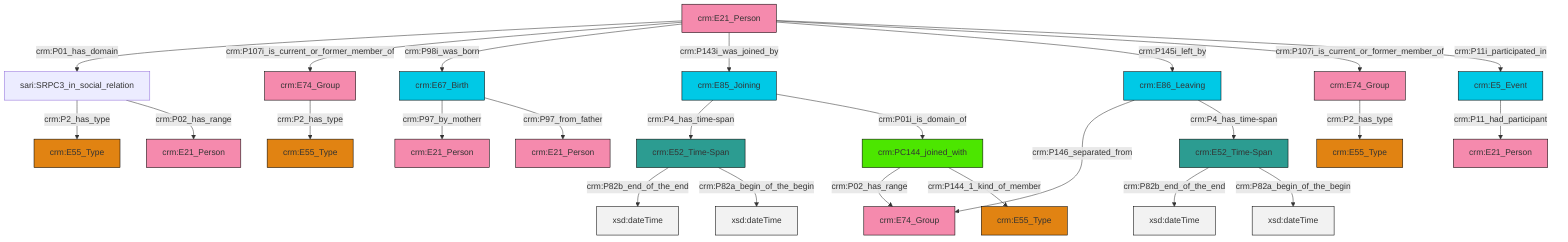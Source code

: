 graph TD
classDef Literal fill:#f2f2f2,stroke:#000000;
classDef CRM_Entity fill:#FFFFFF,stroke:#000000;
classDef Temporal_Entity fill:#00C9E6, stroke:#000000;
classDef Type fill:#E18312, stroke:#000000;
classDef Time-Span fill:#2C9C91, stroke:#000000;
classDef Appellation fill:#FFEB7F, stroke:#000000;
classDef Place fill:#008836, stroke:#000000;
classDef Persistent_Item fill:#B266B2, stroke:#000000;
classDef Conceptual_Object fill:#FFD700, stroke:#000000;
classDef Physical_Thing fill:#D2B48C, stroke:#000000;
classDef Actor fill:#f58aad, stroke:#000000;
classDef PC_Classes fill:#4ce600, stroke:#000000;
classDef Multi fill:#cccccc,stroke:#000000;

4["crm:E21_Person"]:::Actor -->|crm:P01_has_domain| 5["sari:SRPC3_in_social_relation"]:::Default
6["crm:E52_Time-Span"]:::Time-Span -->|crm:P82b_end_of_the_end| 7[xsd:dateTime]:::Literal
8["crm:E67_Birth"]:::Temporal_Entity -->|crm:P97_by_motherr| 9["crm:E21_Person"]:::Actor
10["crm:E74_Group"]:::Actor -->|crm:P2_has_type| 11["crm:E55_Type"]:::Type
4["crm:E21_Person"]:::Actor -->|crm:P107i_is_current_or_former_member_of| 12["crm:E74_Group"]:::Actor
13["crm:E85_Joining"]:::Temporal_Entity -->|crm:P4_has_time-span| 6["crm:E52_Time-Span"]:::Time-Span
5["sari:SRPC3_in_social_relation"]:::Default -->|crm:P2_has_type| 14["crm:E55_Type"]:::Type
13["crm:E85_Joining"]:::Temporal_Entity -->|crm:P01i_is_domain_of| 18["crm:PC144_joined_with"]:::PC_Classes
20["crm:E52_Time-Span"]:::Time-Span -->|crm:P82b_end_of_the_end| 21[xsd:dateTime]:::Literal
2["crm:E86_Leaving"]:::Temporal_Entity -->|crm:P146_separated_from| 22["crm:E74_Group"]:::Actor
5["sari:SRPC3_in_social_relation"]:::Default -->|crm:P02_has_range| 24["crm:E21_Person"]:::Actor
20["crm:E52_Time-Span"]:::Time-Span -->|crm:P82a_begin_of_the_begin| 30[xsd:dateTime]:::Literal
6["crm:E52_Time-Span"]:::Time-Span -->|crm:P82a_begin_of_the_begin| 32[xsd:dateTime]:::Literal
18["crm:PC144_joined_with"]:::PC_Classes -->|crm:P02_has_range| 22["crm:E74_Group"]:::Actor
18["crm:PC144_joined_with"]:::PC_Classes -->|crm:P144_1_kind_of_member| 26["crm:E55_Type"]:::Type
4["crm:E21_Person"]:::Actor -->|crm:P98i_was_born| 8["crm:E67_Birth"]:::Temporal_Entity
4["crm:E21_Person"]:::Actor -->|crm:P143i_was_joined_by| 13["crm:E85_Joining"]:::Temporal_Entity
33["crm:E5_Event"]:::Temporal_Entity -->|crm:P11_had_participant| 0["crm:E21_Person"]:::Actor
4["crm:E21_Person"]:::Actor -->|crm:P145i_left_by| 2["crm:E86_Leaving"]:::Temporal_Entity
2["crm:E86_Leaving"]:::Temporal_Entity -->|crm:P4_has_time-span| 20["crm:E52_Time-Span"]:::Time-Span
4["crm:E21_Person"]:::Actor -->|crm:P107i_is_current_or_former_member_of| 10["crm:E74_Group"]:::Actor
8["crm:E67_Birth"]:::Temporal_Entity -->|crm:P97_from_father| 41["crm:E21_Person"]:::Actor
12["crm:E74_Group"]:::Actor -->|crm:P2_has_type| 15["crm:E55_Type"]:::Type
4["crm:E21_Person"]:::Actor -->|crm:P11i_participated_in| 33["crm:E5_Event"]:::Temporal_Entity